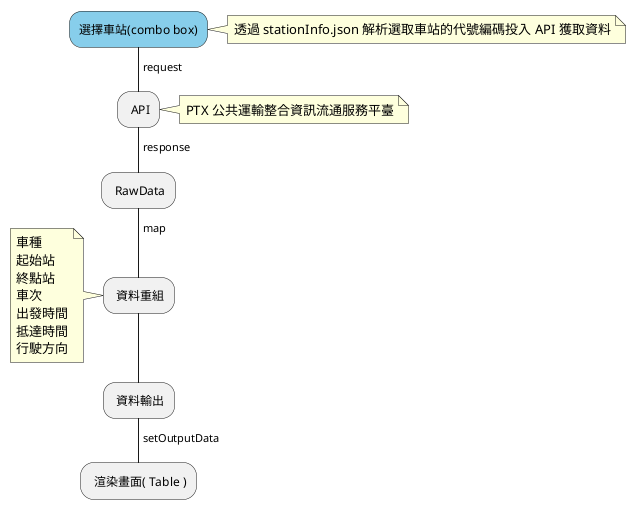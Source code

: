 @startuml 基本架構
skinparam ArrowHeadColor none

#SkyBlue:選擇車站(combo box);
note right: 透過 stationInfo.json 解析選取車站的代號編碼投入 API 獲取資料
-> request;
- API
note right: PTX 公共運輸整合資訊流通服務平臺
-> response;
- RawData
-> map;
- 資料重組
note left
車種
起始站
終點站
車次
出發時間
抵達時間
行駛方向
end note
- 資料輸出
-> setOutputData;
- 渲染畫面( Table )

@enduml